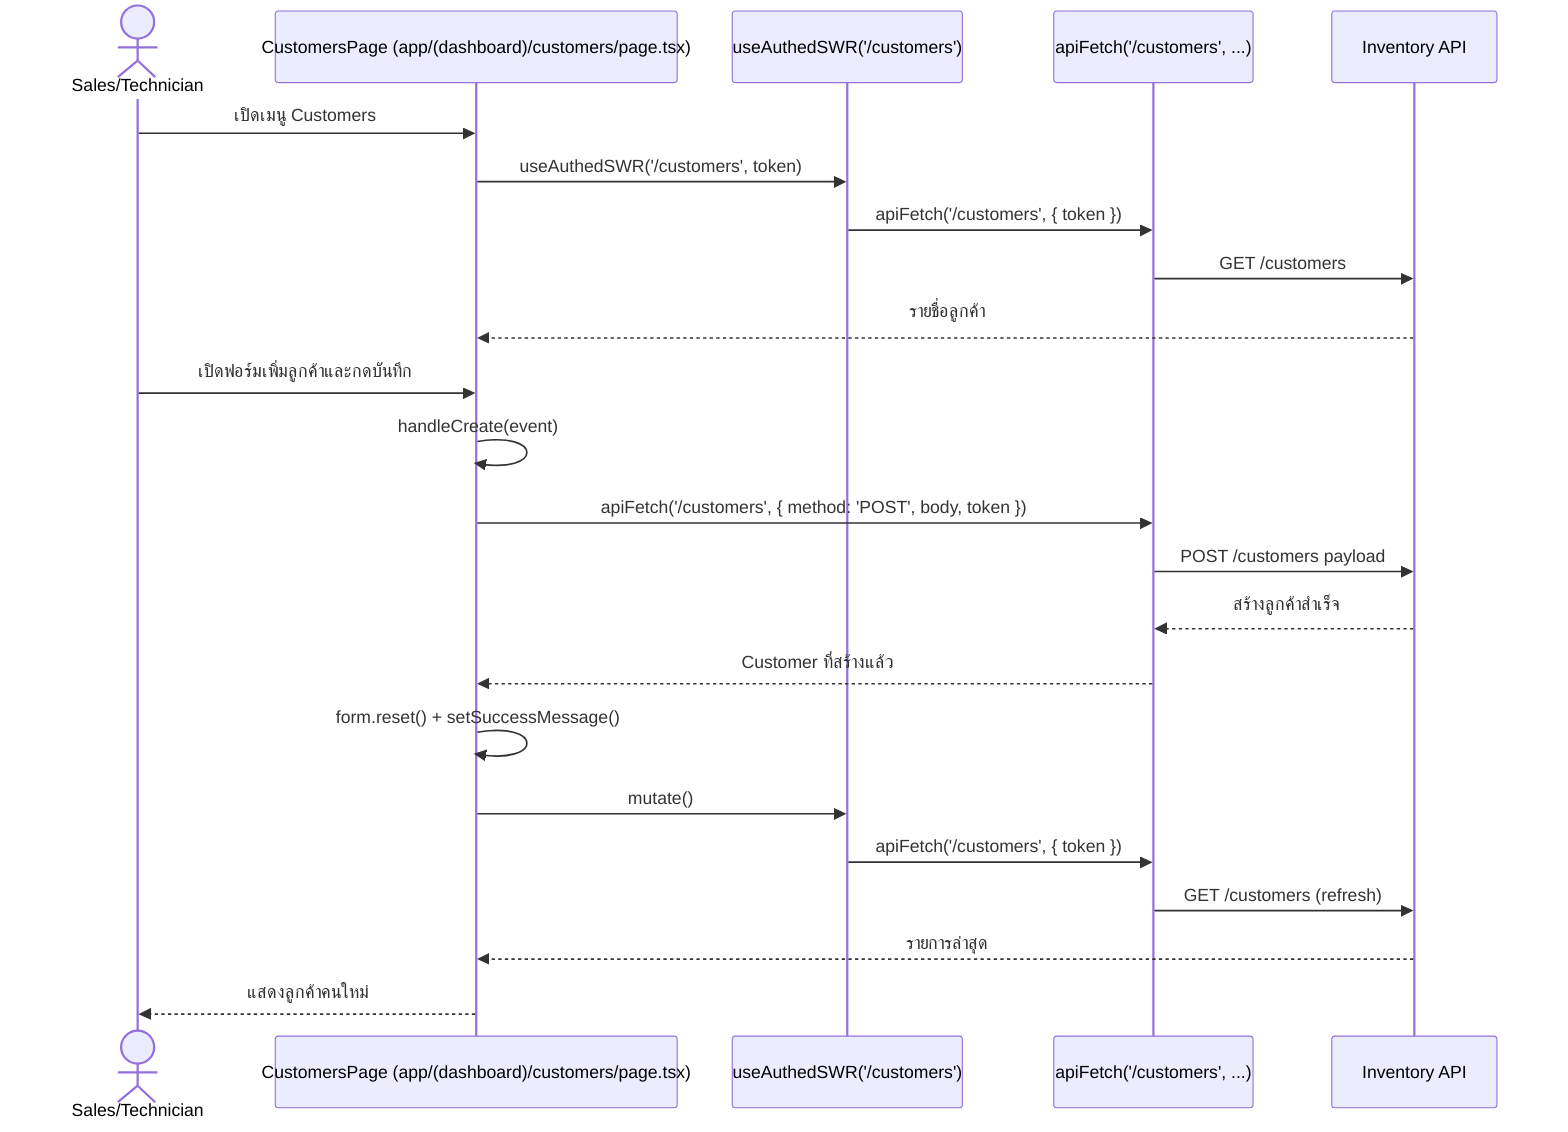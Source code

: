 sequenceDiagram
    actor Sales as Sales/Technician
    participant CustomersPage as CustomersPage (app/(dashboard)/customers/page.tsx)
    participant DataHook as useAuthedSWR('/customers')
    participant ApiFetch as apiFetch('/customers', ...)
    participant Backend as Inventory API

    Sales->>CustomersPage: เปิดเมนู Customers
    CustomersPage->>DataHook: useAuthedSWR('/customers', token)
    DataHook->>ApiFetch: apiFetch('/customers', { token })
    ApiFetch->>Backend: GET /customers
    Backend-->>CustomersPage: รายชื่อลูกค้า

    Sales->>CustomersPage: เปิดฟอร์มเพิ่มลูกค้าและกดบันทึก
    CustomersPage->>CustomersPage: handleCreate(event)
    CustomersPage->>ApiFetch: apiFetch('/customers', { method: 'POST', body, token })
    ApiFetch->>Backend: POST /customers payload
    Backend-->>ApiFetch: สร้างลูกค้าสำเร็จ
    ApiFetch-->>CustomersPage: Customer ที่สร้างแล้ว
    CustomersPage->>CustomersPage: form.reset() + setSuccessMessage()
    CustomersPage->>DataHook: mutate()
    DataHook->>ApiFetch: apiFetch('/customers', { token })
    ApiFetch->>Backend: GET /customers (refresh)
    Backend-->>CustomersPage: รายการล่าสุด
    CustomersPage-->>Sales: แสดงลูกค้าคนใหม่